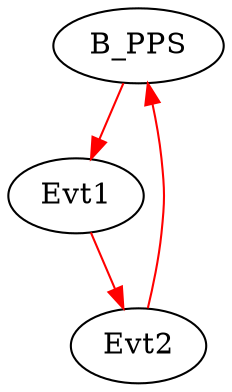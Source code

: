 digraph fid0 {
graph [name=fid0]
node [pattern=FID0 toffs=0 tef=0 cpu=0 par=0 type=tmsg fid=0]
edge[type=defdst color=red]
B_PPS[type=block tperiod=10000000 patexit=1]
Evt1 [par=1 patentry=1]
Evt2 [par=2 toffs=50000]
B_PPS -> Evt1 -> Evt2 -> B_PPS
}
